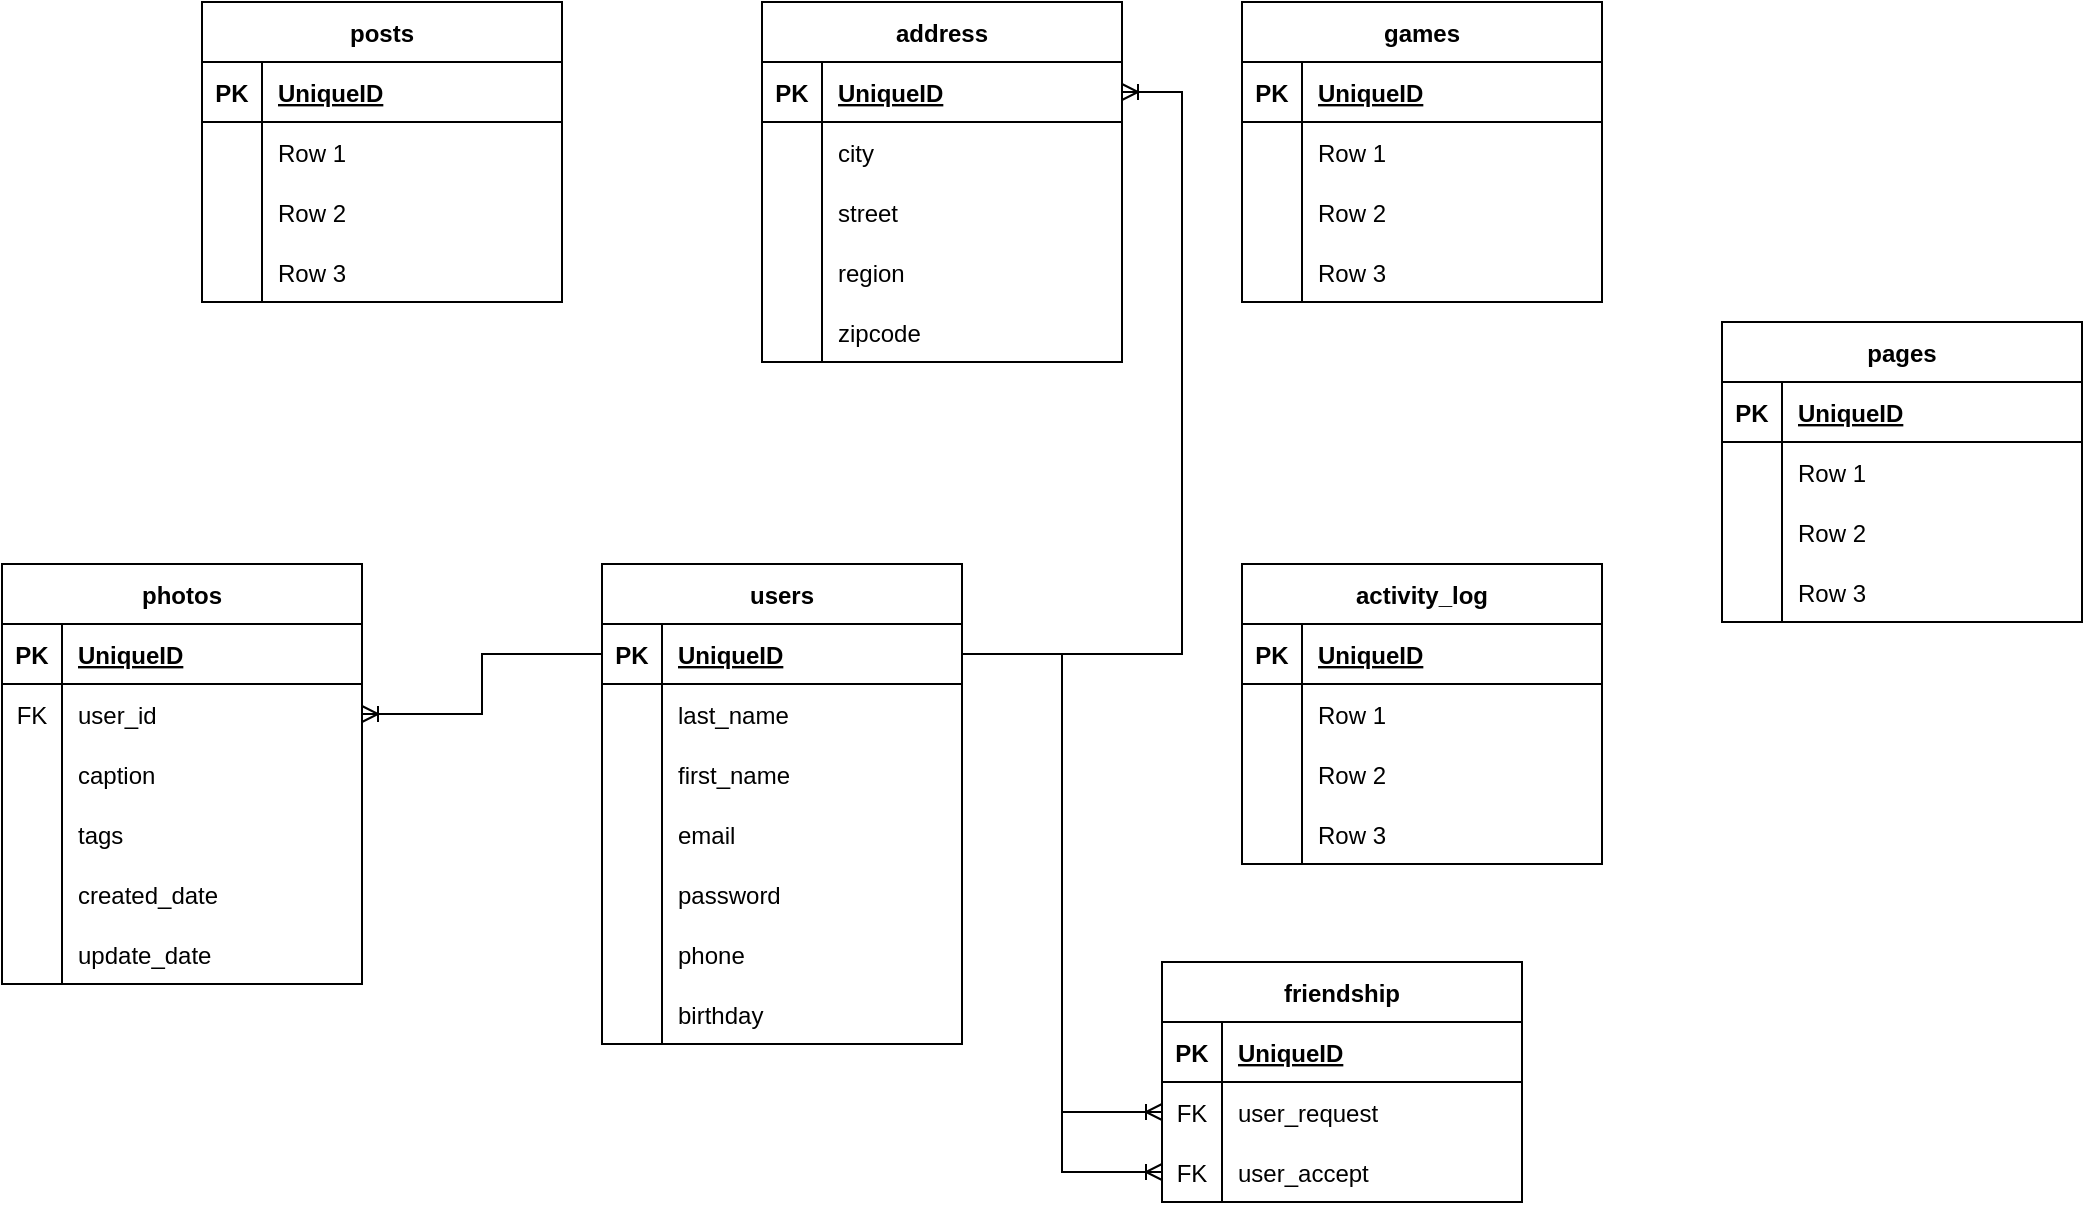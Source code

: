 <mxfile version="20.8.23" type="device"><diagram name="Page-1" id="Vz-Pskoae4e45sVeTHOh"><mxGraphModel dx="789" dy="471" grid="1" gridSize="10" guides="1" tooltips="1" connect="1" arrows="1" fold="1" page="1" pageScale="1" pageWidth="850" pageHeight="1100" math="0" shadow="0"><root><mxCell id="0"/><mxCell id="1" parent="0"/><mxCell id="yIs-Ql2J7weiO7oYtsVl-278" value="users" style="shape=table;startSize=30;container=1;collapsible=1;childLayout=tableLayout;fixedRows=1;rowLines=0;fontStyle=1;align=center;resizeLast=1;" vertex="1" parent="1"><mxGeometry x="440" y="481" width="180" height="240" as="geometry"/></mxCell><mxCell id="yIs-Ql2J7weiO7oYtsVl-279" value="" style="shape=tableRow;horizontal=0;startSize=0;swimlaneHead=0;swimlaneBody=0;fillColor=none;collapsible=0;dropTarget=0;points=[[0,0.5],[1,0.5]];portConstraint=eastwest;top=0;left=0;right=0;bottom=1;" vertex="1" parent="yIs-Ql2J7weiO7oYtsVl-278"><mxGeometry y="30" width="180" height="30" as="geometry"/></mxCell><mxCell id="yIs-Ql2J7weiO7oYtsVl-280" value="PK" style="shape=partialRectangle;connectable=0;fillColor=none;top=0;left=0;bottom=0;right=0;fontStyle=1;overflow=hidden;" vertex="1" parent="yIs-Ql2J7weiO7oYtsVl-279"><mxGeometry width="30" height="30" as="geometry"><mxRectangle width="30" height="30" as="alternateBounds"/></mxGeometry></mxCell><mxCell id="yIs-Ql2J7weiO7oYtsVl-281" value="UniqueID" style="shape=partialRectangle;connectable=0;fillColor=none;top=0;left=0;bottom=0;right=0;align=left;spacingLeft=6;fontStyle=5;overflow=hidden;" vertex="1" parent="yIs-Ql2J7weiO7oYtsVl-279"><mxGeometry x="30" width="150" height="30" as="geometry"><mxRectangle width="150" height="30" as="alternateBounds"/></mxGeometry></mxCell><mxCell id="yIs-Ql2J7weiO7oYtsVl-282" value="" style="shape=tableRow;horizontal=0;startSize=0;swimlaneHead=0;swimlaneBody=0;fillColor=none;collapsible=0;dropTarget=0;points=[[0,0.5],[1,0.5]];portConstraint=eastwest;top=0;left=0;right=0;bottom=0;" vertex="1" parent="yIs-Ql2J7weiO7oYtsVl-278"><mxGeometry y="60" width="180" height="30" as="geometry"/></mxCell><mxCell id="yIs-Ql2J7weiO7oYtsVl-283" value="" style="shape=partialRectangle;connectable=0;fillColor=none;top=0;left=0;bottom=0;right=0;editable=1;overflow=hidden;" vertex="1" parent="yIs-Ql2J7weiO7oYtsVl-282"><mxGeometry width="30" height="30" as="geometry"><mxRectangle width="30" height="30" as="alternateBounds"/></mxGeometry></mxCell><mxCell id="yIs-Ql2J7weiO7oYtsVl-284" value="last_name" style="shape=partialRectangle;connectable=0;fillColor=none;top=0;left=0;bottom=0;right=0;align=left;spacingLeft=6;overflow=hidden;" vertex="1" parent="yIs-Ql2J7weiO7oYtsVl-282"><mxGeometry x="30" width="150" height="30" as="geometry"><mxRectangle width="150" height="30" as="alternateBounds"/></mxGeometry></mxCell><mxCell id="yIs-Ql2J7weiO7oYtsVl-285" value="" style="shape=tableRow;horizontal=0;startSize=0;swimlaneHead=0;swimlaneBody=0;fillColor=none;collapsible=0;dropTarget=0;points=[[0,0.5],[1,0.5]];portConstraint=eastwest;top=0;left=0;right=0;bottom=0;" vertex="1" parent="yIs-Ql2J7weiO7oYtsVl-278"><mxGeometry y="90" width="180" height="30" as="geometry"/></mxCell><mxCell id="yIs-Ql2J7weiO7oYtsVl-286" value="" style="shape=partialRectangle;connectable=0;fillColor=none;top=0;left=0;bottom=0;right=0;editable=1;overflow=hidden;" vertex="1" parent="yIs-Ql2J7weiO7oYtsVl-285"><mxGeometry width="30" height="30" as="geometry"><mxRectangle width="30" height="30" as="alternateBounds"/></mxGeometry></mxCell><mxCell id="yIs-Ql2J7weiO7oYtsVl-287" value="first_name" style="shape=partialRectangle;connectable=0;fillColor=none;top=0;left=0;bottom=0;right=0;align=left;spacingLeft=6;overflow=hidden;" vertex="1" parent="yIs-Ql2J7weiO7oYtsVl-285"><mxGeometry x="30" width="150" height="30" as="geometry"><mxRectangle width="150" height="30" as="alternateBounds"/></mxGeometry></mxCell><mxCell id="yIs-Ql2J7weiO7oYtsVl-288" value="" style="shape=tableRow;horizontal=0;startSize=0;swimlaneHead=0;swimlaneBody=0;fillColor=none;collapsible=0;dropTarget=0;points=[[0,0.5],[1,0.5]];portConstraint=eastwest;top=0;left=0;right=0;bottom=0;" vertex="1" parent="yIs-Ql2J7weiO7oYtsVl-278"><mxGeometry y="120" width="180" height="30" as="geometry"/></mxCell><mxCell id="yIs-Ql2J7weiO7oYtsVl-289" value="" style="shape=partialRectangle;connectable=0;fillColor=none;top=0;left=0;bottom=0;right=0;editable=1;overflow=hidden;" vertex="1" parent="yIs-Ql2J7weiO7oYtsVl-288"><mxGeometry width="30" height="30" as="geometry"><mxRectangle width="30" height="30" as="alternateBounds"/></mxGeometry></mxCell><mxCell id="yIs-Ql2J7weiO7oYtsVl-290" value="email" style="shape=partialRectangle;connectable=0;fillColor=none;top=0;left=0;bottom=0;right=0;align=left;spacingLeft=6;overflow=hidden;" vertex="1" parent="yIs-Ql2J7weiO7oYtsVl-288"><mxGeometry x="30" width="150" height="30" as="geometry"><mxRectangle width="150" height="30" as="alternateBounds"/></mxGeometry></mxCell><mxCell id="yIs-Ql2J7weiO7oYtsVl-369" value="" style="shape=tableRow;horizontal=0;startSize=0;swimlaneHead=0;swimlaneBody=0;fillColor=none;collapsible=0;dropTarget=0;points=[[0,0.5],[1,0.5]];portConstraint=eastwest;top=0;left=0;right=0;bottom=0;" vertex="1" parent="yIs-Ql2J7weiO7oYtsVl-278"><mxGeometry y="150" width="180" height="30" as="geometry"/></mxCell><mxCell id="yIs-Ql2J7weiO7oYtsVl-370" value="" style="shape=partialRectangle;connectable=0;fillColor=none;top=0;left=0;bottom=0;right=0;editable=1;overflow=hidden;" vertex="1" parent="yIs-Ql2J7weiO7oYtsVl-369"><mxGeometry width="30" height="30" as="geometry"><mxRectangle width="30" height="30" as="alternateBounds"/></mxGeometry></mxCell><mxCell id="yIs-Ql2J7weiO7oYtsVl-371" value="password" style="shape=partialRectangle;connectable=0;fillColor=none;top=0;left=0;bottom=0;right=0;align=left;spacingLeft=6;overflow=hidden;" vertex="1" parent="yIs-Ql2J7weiO7oYtsVl-369"><mxGeometry x="30" width="150" height="30" as="geometry"><mxRectangle width="150" height="30" as="alternateBounds"/></mxGeometry></mxCell><mxCell id="yIs-Ql2J7weiO7oYtsVl-372" value="" style="shape=tableRow;horizontal=0;startSize=0;swimlaneHead=0;swimlaneBody=0;fillColor=none;collapsible=0;dropTarget=0;points=[[0,0.5],[1,0.5]];portConstraint=eastwest;top=0;left=0;right=0;bottom=0;" vertex="1" parent="yIs-Ql2J7weiO7oYtsVl-278"><mxGeometry y="180" width="180" height="30" as="geometry"/></mxCell><mxCell id="yIs-Ql2J7weiO7oYtsVl-373" value="" style="shape=partialRectangle;connectable=0;fillColor=none;top=0;left=0;bottom=0;right=0;editable=1;overflow=hidden;" vertex="1" parent="yIs-Ql2J7weiO7oYtsVl-372"><mxGeometry width="30" height="30" as="geometry"><mxRectangle width="30" height="30" as="alternateBounds"/></mxGeometry></mxCell><mxCell id="yIs-Ql2J7weiO7oYtsVl-374" value="phone" style="shape=partialRectangle;connectable=0;fillColor=none;top=0;left=0;bottom=0;right=0;align=left;spacingLeft=6;overflow=hidden;" vertex="1" parent="yIs-Ql2J7weiO7oYtsVl-372"><mxGeometry x="30" width="150" height="30" as="geometry"><mxRectangle width="150" height="30" as="alternateBounds"/></mxGeometry></mxCell><mxCell id="yIs-Ql2J7weiO7oYtsVl-375" value="" style="shape=tableRow;horizontal=0;startSize=0;swimlaneHead=0;swimlaneBody=0;fillColor=none;collapsible=0;dropTarget=0;points=[[0,0.5],[1,0.5]];portConstraint=eastwest;top=0;left=0;right=0;bottom=0;" vertex="1" parent="yIs-Ql2J7weiO7oYtsVl-278"><mxGeometry y="210" width="180" height="30" as="geometry"/></mxCell><mxCell id="yIs-Ql2J7weiO7oYtsVl-376" value="" style="shape=partialRectangle;connectable=0;fillColor=none;top=0;left=0;bottom=0;right=0;editable=1;overflow=hidden;" vertex="1" parent="yIs-Ql2J7weiO7oYtsVl-375"><mxGeometry width="30" height="30" as="geometry"><mxRectangle width="30" height="30" as="alternateBounds"/></mxGeometry></mxCell><mxCell id="yIs-Ql2J7weiO7oYtsVl-377" value="birthday" style="shape=partialRectangle;connectable=0;fillColor=none;top=0;left=0;bottom=0;right=0;align=left;spacingLeft=6;overflow=hidden;" vertex="1" parent="yIs-Ql2J7weiO7oYtsVl-375"><mxGeometry x="30" width="150" height="30" as="geometry"><mxRectangle width="150" height="30" as="alternateBounds"/></mxGeometry></mxCell><mxCell id="yIs-Ql2J7weiO7oYtsVl-291" value="friendship" style="shape=table;startSize=30;container=1;collapsible=1;childLayout=tableLayout;fixedRows=1;rowLines=0;fontStyle=1;align=center;resizeLast=1;" vertex="1" parent="1"><mxGeometry x="720" y="680" width="180" height="120" as="geometry"/></mxCell><mxCell id="yIs-Ql2J7weiO7oYtsVl-292" value="" style="shape=tableRow;horizontal=0;startSize=0;swimlaneHead=0;swimlaneBody=0;fillColor=none;collapsible=0;dropTarget=0;points=[[0,0.5],[1,0.5]];portConstraint=eastwest;top=0;left=0;right=0;bottom=1;" vertex="1" parent="yIs-Ql2J7weiO7oYtsVl-291"><mxGeometry y="30" width="180" height="30" as="geometry"/></mxCell><mxCell id="yIs-Ql2J7weiO7oYtsVl-293" value="PK" style="shape=partialRectangle;connectable=0;fillColor=none;top=0;left=0;bottom=0;right=0;fontStyle=1;overflow=hidden;" vertex="1" parent="yIs-Ql2J7weiO7oYtsVl-292"><mxGeometry width="30" height="30" as="geometry"><mxRectangle width="30" height="30" as="alternateBounds"/></mxGeometry></mxCell><mxCell id="yIs-Ql2J7weiO7oYtsVl-294" value="UniqueID" style="shape=partialRectangle;connectable=0;fillColor=none;top=0;left=0;bottom=0;right=0;align=left;spacingLeft=6;fontStyle=5;overflow=hidden;" vertex="1" parent="yIs-Ql2J7weiO7oYtsVl-292"><mxGeometry x="30" width="150" height="30" as="geometry"><mxRectangle width="150" height="30" as="alternateBounds"/></mxGeometry></mxCell><mxCell id="yIs-Ql2J7weiO7oYtsVl-295" value="" style="shape=tableRow;horizontal=0;startSize=0;swimlaneHead=0;swimlaneBody=0;fillColor=none;collapsible=0;dropTarget=0;points=[[0,0.5],[1,0.5]];portConstraint=eastwest;top=0;left=0;right=0;bottom=0;" vertex="1" parent="yIs-Ql2J7weiO7oYtsVl-291"><mxGeometry y="60" width="180" height="30" as="geometry"/></mxCell><mxCell id="yIs-Ql2J7weiO7oYtsVl-296" value="FK" style="shape=partialRectangle;connectable=0;fillColor=none;top=0;left=0;bottom=0;right=0;editable=1;overflow=hidden;" vertex="1" parent="yIs-Ql2J7weiO7oYtsVl-295"><mxGeometry width="30" height="30" as="geometry"><mxRectangle width="30" height="30" as="alternateBounds"/></mxGeometry></mxCell><mxCell id="yIs-Ql2J7weiO7oYtsVl-297" value="user_request" style="shape=partialRectangle;connectable=0;fillColor=none;top=0;left=0;bottom=0;right=0;align=left;spacingLeft=6;overflow=hidden;" vertex="1" parent="yIs-Ql2J7weiO7oYtsVl-295"><mxGeometry x="30" width="150" height="30" as="geometry"><mxRectangle width="150" height="30" as="alternateBounds"/></mxGeometry></mxCell><mxCell id="yIs-Ql2J7weiO7oYtsVl-298" value="" style="shape=tableRow;horizontal=0;startSize=0;swimlaneHead=0;swimlaneBody=0;fillColor=none;collapsible=0;dropTarget=0;points=[[0,0.5],[1,0.5]];portConstraint=eastwest;top=0;left=0;right=0;bottom=0;" vertex="1" parent="yIs-Ql2J7weiO7oYtsVl-291"><mxGeometry y="90" width="180" height="30" as="geometry"/></mxCell><mxCell id="yIs-Ql2J7weiO7oYtsVl-299" value="FK" style="shape=partialRectangle;connectable=0;fillColor=none;top=0;left=0;bottom=0;right=0;editable=1;overflow=hidden;" vertex="1" parent="yIs-Ql2J7weiO7oYtsVl-298"><mxGeometry width="30" height="30" as="geometry"><mxRectangle width="30" height="30" as="alternateBounds"/></mxGeometry></mxCell><mxCell id="yIs-Ql2J7weiO7oYtsVl-300" value="user_accept" style="shape=partialRectangle;connectable=0;fillColor=none;top=0;left=0;bottom=0;right=0;align=left;spacingLeft=6;overflow=hidden;" vertex="1" parent="yIs-Ql2J7weiO7oYtsVl-298"><mxGeometry x="30" width="150" height="30" as="geometry"><mxRectangle width="150" height="30" as="alternateBounds"/></mxGeometry></mxCell><mxCell id="yIs-Ql2J7weiO7oYtsVl-304" value="photos" style="shape=table;startSize=30;container=1;collapsible=1;childLayout=tableLayout;fixedRows=1;rowLines=0;fontStyle=1;align=center;resizeLast=1;" vertex="1" parent="1"><mxGeometry x="140" y="481" width="180" height="210" as="geometry"/></mxCell><mxCell id="yIs-Ql2J7weiO7oYtsVl-305" value="" style="shape=tableRow;horizontal=0;startSize=0;swimlaneHead=0;swimlaneBody=0;fillColor=none;collapsible=0;dropTarget=0;points=[[0,0.5],[1,0.5]];portConstraint=eastwest;top=0;left=0;right=0;bottom=1;" vertex="1" parent="yIs-Ql2J7weiO7oYtsVl-304"><mxGeometry y="30" width="180" height="30" as="geometry"/></mxCell><mxCell id="yIs-Ql2J7weiO7oYtsVl-306" value="PK" style="shape=partialRectangle;connectable=0;fillColor=none;top=0;left=0;bottom=0;right=0;fontStyle=1;overflow=hidden;" vertex="1" parent="yIs-Ql2J7weiO7oYtsVl-305"><mxGeometry width="30" height="30" as="geometry"><mxRectangle width="30" height="30" as="alternateBounds"/></mxGeometry></mxCell><mxCell id="yIs-Ql2J7weiO7oYtsVl-307" value="UniqueID" style="shape=partialRectangle;connectable=0;fillColor=none;top=0;left=0;bottom=0;right=0;align=left;spacingLeft=6;fontStyle=5;overflow=hidden;" vertex="1" parent="yIs-Ql2J7weiO7oYtsVl-305"><mxGeometry x="30" width="150" height="30" as="geometry"><mxRectangle width="150" height="30" as="alternateBounds"/></mxGeometry></mxCell><mxCell id="yIs-Ql2J7weiO7oYtsVl-308" value="" style="shape=tableRow;horizontal=0;startSize=0;swimlaneHead=0;swimlaneBody=0;fillColor=none;collapsible=0;dropTarget=0;points=[[0,0.5],[1,0.5]];portConstraint=eastwest;top=0;left=0;right=0;bottom=0;" vertex="1" parent="yIs-Ql2J7weiO7oYtsVl-304"><mxGeometry y="60" width="180" height="30" as="geometry"/></mxCell><mxCell id="yIs-Ql2J7weiO7oYtsVl-309" value="FK" style="shape=partialRectangle;connectable=0;fillColor=none;top=0;left=0;bottom=0;right=0;editable=1;overflow=hidden;" vertex="1" parent="yIs-Ql2J7weiO7oYtsVl-308"><mxGeometry width="30" height="30" as="geometry"><mxRectangle width="30" height="30" as="alternateBounds"/></mxGeometry></mxCell><mxCell id="yIs-Ql2J7weiO7oYtsVl-310" value="user_id" style="shape=partialRectangle;connectable=0;fillColor=none;top=0;left=0;bottom=0;right=0;align=left;spacingLeft=6;overflow=hidden;" vertex="1" parent="yIs-Ql2J7weiO7oYtsVl-308"><mxGeometry x="30" width="150" height="30" as="geometry"><mxRectangle width="150" height="30" as="alternateBounds"/></mxGeometry></mxCell><mxCell id="yIs-Ql2J7weiO7oYtsVl-311" value="" style="shape=tableRow;horizontal=0;startSize=0;swimlaneHead=0;swimlaneBody=0;fillColor=none;collapsible=0;dropTarget=0;points=[[0,0.5],[1,0.5]];portConstraint=eastwest;top=0;left=0;right=0;bottom=0;" vertex="1" parent="yIs-Ql2J7weiO7oYtsVl-304"><mxGeometry y="90" width="180" height="30" as="geometry"/></mxCell><mxCell id="yIs-Ql2J7weiO7oYtsVl-312" value="" style="shape=partialRectangle;connectable=0;fillColor=none;top=0;left=0;bottom=0;right=0;editable=1;overflow=hidden;" vertex="1" parent="yIs-Ql2J7weiO7oYtsVl-311"><mxGeometry width="30" height="30" as="geometry"><mxRectangle width="30" height="30" as="alternateBounds"/></mxGeometry></mxCell><mxCell id="yIs-Ql2J7weiO7oYtsVl-313" value="caption" style="shape=partialRectangle;connectable=0;fillColor=none;top=0;left=0;bottom=0;right=0;align=left;spacingLeft=6;overflow=hidden;" vertex="1" parent="yIs-Ql2J7weiO7oYtsVl-311"><mxGeometry x="30" width="150" height="30" as="geometry"><mxRectangle width="150" height="30" as="alternateBounds"/></mxGeometry></mxCell><mxCell id="yIs-Ql2J7weiO7oYtsVl-314" value="" style="shape=tableRow;horizontal=0;startSize=0;swimlaneHead=0;swimlaneBody=0;fillColor=none;collapsible=0;dropTarget=0;points=[[0,0.5],[1,0.5]];portConstraint=eastwest;top=0;left=0;right=0;bottom=0;" vertex="1" parent="yIs-Ql2J7weiO7oYtsVl-304"><mxGeometry y="120" width="180" height="30" as="geometry"/></mxCell><mxCell id="yIs-Ql2J7weiO7oYtsVl-315" value="" style="shape=partialRectangle;connectable=0;fillColor=none;top=0;left=0;bottom=0;right=0;editable=1;overflow=hidden;" vertex="1" parent="yIs-Ql2J7weiO7oYtsVl-314"><mxGeometry width="30" height="30" as="geometry"><mxRectangle width="30" height="30" as="alternateBounds"/></mxGeometry></mxCell><mxCell id="yIs-Ql2J7weiO7oYtsVl-316" value="tags" style="shape=partialRectangle;connectable=0;fillColor=none;top=0;left=0;bottom=0;right=0;align=left;spacingLeft=6;overflow=hidden;" vertex="1" parent="yIs-Ql2J7weiO7oYtsVl-314"><mxGeometry x="30" width="150" height="30" as="geometry"><mxRectangle width="150" height="30" as="alternateBounds"/></mxGeometry></mxCell><mxCell id="yIs-Ql2J7weiO7oYtsVl-378" value="" style="shape=tableRow;horizontal=0;startSize=0;swimlaneHead=0;swimlaneBody=0;fillColor=none;collapsible=0;dropTarget=0;points=[[0,0.5],[1,0.5]];portConstraint=eastwest;top=0;left=0;right=0;bottom=0;" vertex="1" parent="yIs-Ql2J7weiO7oYtsVl-304"><mxGeometry y="150" width="180" height="30" as="geometry"/></mxCell><mxCell id="yIs-Ql2J7weiO7oYtsVl-379" value="" style="shape=partialRectangle;connectable=0;fillColor=none;top=0;left=0;bottom=0;right=0;editable=1;overflow=hidden;" vertex="1" parent="yIs-Ql2J7weiO7oYtsVl-378"><mxGeometry width="30" height="30" as="geometry"><mxRectangle width="30" height="30" as="alternateBounds"/></mxGeometry></mxCell><mxCell id="yIs-Ql2J7weiO7oYtsVl-380" value="created_date" style="shape=partialRectangle;connectable=0;fillColor=none;top=0;left=0;bottom=0;right=0;align=left;spacingLeft=6;overflow=hidden;" vertex="1" parent="yIs-Ql2J7weiO7oYtsVl-378"><mxGeometry x="30" width="150" height="30" as="geometry"><mxRectangle width="150" height="30" as="alternateBounds"/></mxGeometry></mxCell><mxCell id="yIs-Ql2J7weiO7oYtsVl-381" value="" style="shape=tableRow;horizontal=0;startSize=0;swimlaneHead=0;swimlaneBody=0;fillColor=none;collapsible=0;dropTarget=0;points=[[0,0.5],[1,0.5]];portConstraint=eastwest;top=0;left=0;right=0;bottom=0;" vertex="1" parent="yIs-Ql2J7weiO7oYtsVl-304"><mxGeometry y="180" width="180" height="30" as="geometry"/></mxCell><mxCell id="yIs-Ql2J7weiO7oYtsVl-382" value="" style="shape=partialRectangle;connectable=0;fillColor=none;top=0;left=0;bottom=0;right=0;editable=1;overflow=hidden;" vertex="1" parent="yIs-Ql2J7weiO7oYtsVl-381"><mxGeometry width="30" height="30" as="geometry"><mxRectangle width="30" height="30" as="alternateBounds"/></mxGeometry></mxCell><mxCell id="yIs-Ql2J7weiO7oYtsVl-383" value="update_date" style="shape=partialRectangle;connectable=0;fillColor=none;top=0;left=0;bottom=0;right=0;align=left;spacingLeft=6;overflow=hidden;" vertex="1" parent="yIs-Ql2J7weiO7oYtsVl-381"><mxGeometry x="30" width="150" height="30" as="geometry"><mxRectangle width="150" height="30" as="alternateBounds"/></mxGeometry></mxCell><mxCell id="yIs-Ql2J7weiO7oYtsVl-317" value="posts" style="shape=table;startSize=30;container=1;collapsible=1;childLayout=tableLayout;fixedRows=1;rowLines=0;fontStyle=1;align=center;resizeLast=1;" vertex="1" parent="1"><mxGeometry x="240" y="200" width="180" height="150" as="geometry"/></mxCell><mxCell id="yIs-Ql2J7weiO7oYtsVl-318" value="" style="shape=tableRow;horizontal=0;startSize=0;swimlaneHead=0;swimlaneBody=0;fillColor=none;collapsible=0;dropTarget=0;points=[[0,0.5],[1,0.5]];portConstraint=eastwest;top=0;left=0;right=0;bottom=1;" vertex="1" parent="yIs-Ql2J7weiO7oYtsVl-317"><mxGeometry y="30" width="180" height="30" as="geometry"/></mxCell><mxCell id="yIs-Ql2J7weiO7oYtsVl-319" value="PK" style="shape=partialRectangle;connectable=0;fillColor=none;top=0;left=0;bottom=0;right=0;fontStyle=1;overflow=hidden;" vertex="1" parent="yIs-Ql2J7weiO7oYtsVl-318"><mxGeometry width="30" height="30" as="geometry"><mxRectangle width="30" height="30" as="alternateBounds"/></mxGeometry></mxCell><mxCell id="yIs-Ql2J7weiO7oYtsVl-320" value="UniqueID" style="shape=partialRectangle;connectable=0;fillColor=none;top=0;left=0;bottom=0;right=0;align=left;spacingLeft=6;fontStyle=5;overflow=hidden;" vertex="1" parent="yIs-Ql2J7weiO7oYtsVl-318"><mxGeometry x="30" width="150" height="30" as="geometry"><mxRectangle width="150" height="30" as="alternateBounds"/></mxGeometry></mxCell><mxCell id="yIs-Ql2J7weiO7oYtsVl-321" value="" style="shape=tableRow;horizontal=0;startSize=0;swimlaneHead=0;swimlaneBody=0;fillColor=none;collapsible=0;dropTarget=0;points=[[0,0.5],[1,0.5]];portConstraint=eastwest;top=0;left=0;right=0;bottom=0;" vertex="1" parent="yIs-Ql2J7weiO7oYtsVl-317"><mxGeometry y="60" width="180" height="30" as="geometry"/></mxCell><mxCell id="yIs-Ql2J7weiO7oYtsVl-322" value="" style="shape=partialRectangle;connectable=0;fillColor=none;top=0;left=0;bottom=0;right=0;editable=1;overflow=hidden;" vertex="1" parent="yIs-Ql2J7weiO7oYtsVl-321"><mxGeometry width="30" height="30" as="geometry"><mxRectangle width="30" height="30" as="alternateBounds"/></mxGeometry></mxCell><mxCell id="yIs-Ql2J7weiO7oYtsVl-323" value="Row 1" style="shape=partialRectangle;connectable=0;fillColor=none;top=0;left=0;bottom=0;right=0;align=left;spacingLeft=6;overflow=hidden;" vertex="1" parent="yIs-Ql2J7weiO7oYtsVl-321"><mxGeometry x="30" width="150" height="30" as="geometry"><mxRectangle width="150" height="30" as="alternateBounds"/></mxGeometry></mxCell><mxCell id="yIs-Ql2J7weiO7oYtsVl-324" value="" style="shape=tableRow;horizontal=0;startSize=0;swimlaneHead=0;swimlaneBody=0;fillColor=none;collapsible=0;dropTarget=0;points=[[0,0.5],[1,0.5]];portConstraint=eastwest;top=0;left=0;right=0;bottom=0;" vertex="1" parent="yIs-Ql2J7weiO7oYtsVl-317"><mxGeometry y="90" width="180" height="30" as="geometry"/></mxCell><mxCell id="yIs-Ql2J7weiO7oYtsVl-325" value="" style="shape=partialRectangle;connectable=0;fillColor=none;top=0;left=0;bottom=0;right=0;editable=1;overflow=hidden;" vertex="1" parent="yIs-Ql2J7weiO7oYtsVl-324"><mxGeometry width="30" height="30" as="geometry"><mxRectangle width="30" height="30" as="alternateBounds"/></mxGeometry></mxCell><mxCell id="yIs-Ql2J7weiO7oYtsVl-326" value="Row 2" style="shape=partialRectangle;connectable=0;fillColor=none;top=0;left=0;bottom=0;right=0;align=left;spacingLeft=6;overflow=hidden;" vertex="1" parent="yIs-Ql2J7weiO7oYtsVl-324"><mxGeometry x="30" width="150" height="30" as="geometry"><mxRectangle width="150" height="30" as="alternateBounds"/></mxGeometry></mxCell><mxCell id="yIs-Ql2J7weiO7oYtsVl-327" value="" style="shape=tableRow;horizontal=0;startSize=0;swimlaneHead=0;swimlaneBody=0;fillColor=none;collapsible=0;dropTarget=0;points=[[0,0.5],[1,0.5]];portConstraint=eastwest;top=0;left=0;right=0;bottom=0;" vertex="1" parent="yIs-Ql2J7weiO7oYtsVl-317"><mxGeometry y="120" width="180" height="30" as="geometry"/></mxCell><mxCell id="yIs-Ql2J7weiO7oYtsVl-328" value="" style="shape=partialRectangle;connectable=0;fillColor=none;top=0;left=0;bottom=0;right=0;editable=1;overflow=hidden;" vertex="1" parent="yIs-Ql2J7weiO7oYtsVl-327"><mxGeometry width="30" height="30" as="geometry"><mxRectangle width="30" height="30" as="alternateBounds"/></mxGeometry></mxCell><mxCell id="yIs-Ql2J7weiO7oYtsVl-329" value="Row 3" style="shape=partialRectangle;connectable=0;fillColor=none;top=0;left=0;bottom=0;right=0;align=left;spacingLeft=6;overflow=hidden;" vertex="1" parent="yIs-Ql2J7weiO7oYtsVl-327"><mxGeometry x="30" width="150" height="30" as="geometry"><mxRectangle width="150" height="30" as="alternateBounds"/></mxGeometry></mxCell><mxCell id="yIs-Ql2J7weiO7oYtsVl-330" value="activity_log" style="shape=table;startSize=30;container=1;collapsible=1;childLayout=tableLayout;fixedRows=1;rowLines=0;fontStyle=1;align=center;resizeLast=1;" vertex="1" parent="1"><mxGeometry x="760" y="481" width="180" height="150" as="geometry"/></mxCell><mxCell id="yIs-Ql2J7weiO7oYtsVl-331" value="" style="shape=tableRow;horizontal=0;startSize=0;swimlaneHead=0;swimlaneBody=0;fillColor=none;collapsible=0;dropTarget=0;points=[[0,0.5],[1,0.5]];portConstraint=eastwest;top=0;left=0;right=0;bottom=1;" vertex="1" parent="yIs-Ql2J7weiO7oYtsVl-330"><mxGeometry y="30" width="180" height="30" as="geometry"/></mxCell><mxCell id="yIs-Ql2J7weiO7oYtsVl-332" value="PK" style="shape=partialRectangle;connectable=0;fillColor=none;top=0;left=0;bottom=0;right=0;fontStyle=1;overflow=hidden;" vertex="1" parent="yIs-Ql2J7weiO7oYtsVl-331"><mxGeometry width="30" height="30" as="geometry"><mxRectangle width="30" height="30" as="alternateBounds"/></mxGeometry></mxCell><mxCell id="yIs-Ql2J7weiO7oYtsVl-333" value="UniqueID" style="shape=partialRectangle;connectable=0;fillColor=none;top=0;left=0;bottom=0;right=0;align=left;spacingLeft=6;fontStyle=5;overflow=hidden;" vertex="1" parent="yIs-Ql2J7weiO7oYtsVl-331"><mxGeometry x="30" width="150" height="30" as="geometry"><mxRectangle width="150" height="30" as="alternateBounds"/></mxGeometry></mxCell><mxCell id="yIs-Ql2J7weiO7oYtsVl-334" value="" style="shape=tableRow;horizontal=0;startSize=0;swimlaneHead=0;swimlaneBody=0;fillColor=none;collapsible=0;dropTarget=0;points=[[0,0.5],[1,0.5]];portConstraint=eastwest;top=0;left=0;right=0;bottom=0;" vertex="1" parent="yIs-Ql2J7weiO7oYtsVl-330"><mxGeometry y="60" width="180" height="30" as="geometry"/></mxCell><mxCell id="yIs-Ql2J7weiO7oYtsVl-335" value="" style="shape=partialRectangle;connectable=0;fillColor=none;top=0;left=0;bottom=0;right=0;editable=1;overflow=hidden;" vertex="1" parent="yIs-Ql2J7weiO7oYtsVl-334"><mxGeometry width="30" height="30" as="geometry"><mxRectangle width="30" height="30" as="alternateBounds"/></mxGeometry></mxCell><mxCell id="yIs-Ql2J7weiO7oYtsVl-336" value="Row 1" style="shape=partialRectangle;connectable=0;fillColor=none;top=0;left=0;bottom=0;right=0;align=left;spacingLeft=6;overflow=hidden;" vertex="1" parent="yIs-Ql2J7weiO7oYtsVl-334"><mxGeometry x="30" width="150" height="30" as="geometry"><mxRectangle width="150" height="30" as="alternateBounds"/></mxGeometry></mxCell><mxCell id="yIs-Ql2J7weiO7oYtsVl-337" value="" style="shape=tableRow;horizontal=0;startSize=0;swimlaneHead=0;swimlaneBody=0;fillColor=none;collapsible=0;dropTarget=0;points=[[0,0.5],[1,0.5]];portConstraint=eastwest;top=0;left=0;right=0;bottom=0;" vertex="1" parent="yIs-Ql2J7weiO7oYtsVl-330"><mxGeometry y="90" width="180" height="30" as="geometry"/></mxCell><mxCell id="yIs-Ql2J7weiO7oYtsVl-338" value="" style="shape=partialRectangle;connectable=0;fillColor=none;top=0;left=0;bottom=0;right=0;editable=1;overflow=hidden;" vertex="1" parent="yIs-Ql2J7weiO7oYtsVl-337"><mxGeometry width="30" height="30" as="geometry"><mxRectangle width="30" height="30" as="alternateBounds"/></mxGeometry></mxCell><mxCell id="yIs-Ql2J7weiO7oYtsVl-339" value="Row 2" style="shape=partialRectangle;connectable=0;fillColor=none;top=0;left=0;bottom=0;right=0;align=left;spacingLeft=6;overflow=hidden;" vertex="1" parent="yIs-Ql2J7weiO7oYtsVl-337"><mxGeometry x="30" width="150" height="30" as="geometry"><mxRectangle width="150" height="30" as="alternateBounds"/></mxGeometry></mxCell><mxCell id="yIs-Ql2J7weiO7oYtsVl-340" value="" style="shape=tableRow;horizontal=0;startSize=0;swimlaneHead=0;swimlaneBody=0;fillColor=none;collapsible=0;dropTarget=0;points=[[0,0.5],[1,0.5]];portConstraint=eastwest;top=0;left=0;right=0;bottom=0;" vertex="1" parent="yIs-Ql2J7weiO7oYtsVl-330"><mxGeometry y="120" width="180" height="30" as="geometry"/></mxCell><mxCell id="yIs-Ql2J7weiO7oYtsVl-341" value="" style="shape=partialRectangle;connectable=0;fillColor=none;top=0;left=0;bottom=0;right=0;editable=1;overflow=hidden;" vertex="1" parent="yIs-Ql2J7weiO7oYtsVl-340"><mxGeometry width="30" height="30" as="geometry"><mxRectangle width="30" height="30" as="alternateBounds"/></mxGeometry></mxCell><mxCell id="yIs-Ql2J7weiO7oYtsVl-342" value="Row 3" style="shape=partialRectangle;connectable=0;fillColor=none;top=0;left=0;bottom=0;right=0;align=left;spacingLeft=6;overflow=hidden;" vertex="1" parent="yIs-Ql2J7weiO7oYtsVl-340"><mxGeometry x="30" width="150" height="30" as="geometry"><mxRectangle width="150" height="30" as="alternateBounds"/></mxGeometry></mxCell><mxCell id="yIs-Ql2J7weiO7oYtsVl-343" value="games" style="shape=table;startSize=30;container=1;collapsible=1;childLayout=tableLayout;fixedRows=1;rowLines=0;fontStyle=1;align=center;resizeLast=1;" vertex="1" parent="1"><mxGeometry x="760" y="200" width="180" height="150" as="geometry"/></mxCell><mxCell id="yIs-Ql2J7weiO7oYtsVl-344" value="" style="shape=tableRow;horizontal=0;startSize=0;swimlaneHead=0;swimlaneBody=0;fillColor=none;collapsible=0;dropTarget=0;points=[[0,0.5],[1,0.5]];portConstraint=eastwest;top=0;left=0;right=0;bottom=1;" vertex="1" parent="yIs-Ql2J7weiO7oYtsVl-343"><mxGeometry y="30" width="180" height="30" as="geometry"/></mxCell><mxCell id="yIs-Ql2J7weiO7oYtsVl-345" value="PK" style="shape=partialRectangle;connectable=0;fillColor=none;top=0;left=0;bottom=0;right=0;fontStyle=1;overflow=hidden;" vertex="1" parent="yIs-Ql2J7weiO7oYtsVl-344"><mxGeometry width="30" height="30" as="geometry"><mxRectangle width="30" height="30" as="alternateBounds"/></mxGeometry></mxCell><mxCell id="yIs-Ql2J7weiO7oYtsVl-346" value="UniqueID" style="shape=partialRectangle;connectable=0;fillColor=none;top=0;left=0;bottom=0;right=0;align=left;spacingLeft=6;fontStyle=5;overflow=hidden;" vertex="1" parent="yIs-Ql2J7weiO7oYtsVl-344"><mxGeometry x="30" width="150" height="30" as="geometry"><mxRectangle width="150" height="30" as="alternateBounds"/></mxGeometry></mxCell><mxCell id="yIs-Ql2J7weiO7oYtsVl-347" value="" style="shape=tableRow;horizontal=0;startSize=0;swimlaneHead=0;swimlaneBody=0;fillColor=none;collapsible=0;dropTarget=0;points=[[0,0.5],[1,0.5]];portConstraint=eastwest;top=0;left=0;right=0;bottom=0;" vertex="1" parent="yIs-Ql2J7weiO7oYtsVl-343"><mxGeometry y="60" width="180" height="30" as="geometry"/></mxCell><mxCell id="yIs-Ql2J7weiO7oYtsVl-348" value="" style="shape=partialRectangle;connectable=0;fillColor=none;top=0;left=0;bottom=0;right=0;editable=1;overflow=hidden;" vertex="1" parent="yIs-Ql2J7weiO7oYtsVl-347"><mxGeometry width="30" height="30" as="geometry"><mxRectangle width="30" height="30" as="alternateBounds"/></mxGeometry></mxCell><mxCell id="yIs-Ql2J7weiO7oYtsVl-349" value="Row 1" style="shape=partialRectangle;connectable=0;fillColor=none;top=0;left=0;bottom=0;right=0;align=left;spacingLeft=6;overflow=hidden;" vertex="1" parent="yIs-Ql2J7weiO7oYtsVl-347"><mxGeometry x="30" width="150" height="30" as="geometry"><mxRectangle width="150" height="30" as="alternateBounds"/></mxGeometry></mxCell><mxCell id="yIs-Ql2J7weiO7oYtsVl-350" value="" style="shape=tableRow;horizontal=0;startSize=0;swimlaneHead=0;swimlaneBody=0;fillColor=none;collapsible=0;dropTarget=0;points=[[0,0.5],[1,0.5]];portConstraint=eastwest;top=0;left=0;right=0;bottom=0;" vertex="1" parent="yIs-Ql2J7weiO7oYtsVl-343"><mxGeometry y="90" width="180" height="30" as="geometry"/></mxCell><mxCell id="yIs-Ql2J7weiO7oYtsVl-351" value="" style="shape=partialRectangle;connectable=0;fillColor=none;top=0;left=0;bottom=0;right=0;editable=1;overflow=hidden;" vertex="1" parent="yIs-Ql2J7weiO7oYtsVl-350"><mxGeometry width="30" height="30" as="geometry"><mxRectangle width="30" height="30" as="alternateBounds"/></mxGeometry></mxCell><mxCell id="yIs-Ql2J7weiO7oYtsVl-352" value="Row 2" style="shape=partialRectangle;connectable=0;fillColor=none;top=0;left=0;bottom=0;right=0;align=left;spacingLeft=6;overflow=hidden;" vertex="1" parent="yIs-Ql2J7weiO7oYtsVl-350"><mxGeometry x="30" width="150" height="30" as="geometry"><mxRectangle width="150" height="30" as="alternateBounds"/></mxGeometry></mxCell><mxCell id="yIs-Ql2J7weiO7oYtsVl-353" value="" style="shape=tableRow;horizontal=0;startSize=0;swimlaneHead=0;swimlaneBody=0;fillColor=none;collapsible=0;dropTarget=0;points=[[0,0.5],[1,0.5]];portConstraint=eastwest;top=0;left=0;right=0;bottom=0;" vertex="1" parent="yIs-Ql2J7weiO7oYtsVl-343"><mxGeometry y="120" width="180" height="30" as="geometry"/></mxCell><mxCell id="yIs-Ql2J7weiO7oYtsVl-354" value="" style="shape=partialRectangle;connectable=0;fillColor=none;top=0;left=0;bottom=0;right=0;editable=1;overflow=hidden;" vertex="1" parent="yIs-Ql2J7weiO7oYtsVl-353"><mxGeometry width="30" height="30" as="geometry"><mxRectangle width="30" height="30" as="alternateBounds"/></mxGeometry></mxCell><mxCell id="yIs-Ql2J7weiO7oYtsVl-355" value="Row 3" style="shape=partialRectangle;connectable=0;fillColor=none;top=0;left=0;bottom=0;right=0;align=left;spacingLeft=6;overflow=hidden;" vertex="1" parent="yIs-Ql2J7weiO7oYtsVl-353"><mxGeometry x="30" width="150" height="30" as="geometry"><mxRectangle width="150" height="30" as="alternateBounds"/></mxGeometry></mxCell><mxCell id="yIs-Ql2J7weiO7oYtsVl-356" value="pages" style="shape=table;startSize=30;container=1;collapsible=1;childLayout=tableLayout;fixedRows=1;rowLines=0;fontStyle=1;align=center;resizeLast=1;" vertex="1" parent="1"><mxGeometry x="1000" y="360" width="180" height="150" as="geometry"/></mxCell><mxCell id="yIs-Ql2J7weiO7oYtsVl-357" value="" style="shape=tableRow;horizontal=0;startSize=0;swimlaneHead=0;swimlaneBody=0;fillColor=none;collapsible=0;dropTarget=0;points=[[0,0.5],[1,0.5]];portConstraint=eastwest;top=0;left=0;right=0;bottom=1;" vertex="1" parent="yIs-Ql2J7weiO7oYtsVl-356"><mxGeometry y="30" width="180" height="30" as="geometry"/></mxCell><mxCell id="yIs-Ql2J7weiO7oYtsVl-358" value="PK" style="shape=partialRectangle;connectable=0;fillColor=none;top=0;left=0;bottom=0;right=0;fontStyle=1;overflow=hidden;" vertex="1" parent="yIs-Ql2J7weiO7oYtsVl-357"><mxGeometry width="30" height="30" as="geometry"><mxRectangle width="30" height="30" as="alternateBounds"/></mxGeometry></mxCell><mxCell id="yIs-Ql2J7weiO7oYtsVl-359" value="UniqueID" style="shape=partialRectangle;connectable=0;fillColor=none;top=0;left=0;bottom=0;right=0;align=left;spacingLeft=6;fontStyle=5;overflow=hidden;" vertex="1" parent="yIs-Ql2J7weiO7oYtsVl-357"><mxGeometry x="30" width="150" height="30" as="geometry"><mxRectangle width="150" height="30" as="alternateBounds"/></mxGeometry></mxCell><mxCell id="yIs-Ql2J7weiO7oYtsVl-360" value="" style="shape=tableRow;horizontal=0;startSize=0;swimlaneHead=0;swimlaneBody=0;fillColor=none;collapsible=0;dropTarget=0;points=[[0,0.5],[1,0.5]];portConstraint=eastwest;top=0;left=0;right=0;bottom=0;" vertex="1" parent="yIs-Ql2J7weiO7oYtsVl-356"><mxGeometry y="60" width="180" height="30" as="geometry"/></mxCell><mxCell id="yIs-Ql2J7weiO7oYtsVl-361" value="" style="shape=partialRectangle;connectable=0;fillColor=none;top=0;left=0;bottom=0;right=0;editable=1;overflow=hidden;" vertex="1" parent="yIs-Ql2J7weiO7oYtsVl-360"><mxGeometry width="30" height="30" as="geometry"><mxRectangle width="30" height="30" as="alternateBounds"/></mxGeometry></mxCell><mxCell id="yIs-Ql2J7weiO7oYtsVl-362" value="Row 1" style="shape=partialRectangle;connectable=0;fillColor=none;top=0;left=0;bottom=0;right=0;align=left;spacingLeft=6;overflow=hidden;" vertex="1" parent="yIs-Ql2J7weiO7oYtsVl-360"><mxGeometry x="30" width="150" height="30" as="geometry"><mxRectangle width="150" height="30" as="alternateBounds"/></mxGeometry></mxCell><mxCell id="yIs-Ql2J7weiO7oYtsVl-363" value="" style="shape=tableRow;horizontal=0;startSize=0;swimlaneHead=0;swimlaneBody=0;fillColor=none;collapsible=0;dropTarget=0;points=[[0,0.5],[1,0.5]];portConstraint=eastwest;top=0;left=0;right=0;bottom=0;" vertex="1" parent="yIs-Ql2J7weiO7oYtsVl-356"><mxGeometry y="90" width="180" height="30" as="geometry"/></mxCell><mxCell id="yIs-Ql2J7weiO7oYtsVl-364" value="" style="shape=partialRectangle;connectable=0;fillColor=none;top=0;left=0;bottom=0;right=0;editable=1;overflow=hidden;" vertex="1" parent="yIs-Ql2J7weiO7oYtsVl-363"><mxGeometry width="30" height="30" as="geometry"><mxRectangle width="30" height="30" as="alternateBounds"/></mxGeometry></mxCell><mxCell id="yIs-Ql2J7weiO7oYtsVl-365" value="Row 2" style="shape=partialRectangle;connectable=0;fillColor=none;top=0;left=0;bottom=0;right=0;align=left;spacingLeft=6;overflow=hidden;" vertex="1" parent="yIs-Ql2J7weiO7oYtsVl-363"><mxGeometry x="30" width="150" height="30" as="geometry"><mxRectangle width="150" height="30" as="alternateBounds"/></mxGeometry></mxCell><mxCell id="yIs-Ql2J7weiO7oYtsVl-366" value="" style="shape=tableRow;horizontal=0;startSize=0;swimlaneHead=0;swimlaneBody=0;fillColor=none;collapsible=0;dropTarget=0;points=[[0,0.5],[1,0.5]];portConstraint=eastwest;top=0;left=0;right=0;bottom=0;" vertex="1" parent="yIs-Ql2J7weiO7oYtsVl-356"><mxGeometry y="120" width="180" height="30" as="geometry"/></mxCell><mxCell id="yIs-Ql2J7weiO7oYtsVl-367" value="" style="shape=partialRectangle;connectable=0;fillColor=none;top=0;left=0;bottom=0;right=0;editable=1;overflow=hidden;" vertex="1" parent="yIs-Ql2J7weiO7oYtsVl-366"><mxGeometry width="30" height="30" as="geometry"><mxRectangle width="30" height="30" as="alternateBounds"/></mxGeometry></mxCell><mxCell id="yIs-Ql2J7weiO7oYtsVl-368" value="Row 3" style="shape=partialRectangle;connectable=0;fillColor=none;top=0;left=0;bottom=0;right=0;align=left;spacingLeft=6;overflow=hidden;" vertex="1" parent="yIs-Ql2J7weiO7oYtsVl-366"><mxGeometry x="30" width="150" height="30" as="geometry"><mxRectangle width="150" height="30" as="alternateBounds"/></mxGeometry></mxCell><mxCell id="yIs-Ql2J7weiO7oYtsVl-385" value="" style="edgeStyle=orthogonalEdgeStyle;fontSize=12;html=1;endArrow=ERoneToMany;rounded=0;exitX=1;exitY=0.5;exitDx=0;exitDy=0;entryX=0;entryY=0.5;entryDx=0;entryDy=0;" edge="1" parent="1" source="yIs-Ql2J7weiO7oYtsVl-279" target="yIs-Ql2J7weiO7oYtsVl-295"><mxGeometry width="100" height="100" relative="1" as="geometry"><mxPoint x="640" y="640" as="sourcePoint"/><mxPoint x="740" y="540" as="targetPoint"/></mxGeometry></mxCell><mxCell id="yIs-Ql2J7weiO7oYtsVl-386" value="" style="edgeStyle=orthogonalEdgeStyle;fontSize=12;html=1;endArrow=ERoneToMany;rounded=0;entryX=0;entryY=0.5;entryDx=0;entryDy=0;exitX=1;exitY=0.5;exitDx=0;exitDy=0;" edge="1" parent="1" source="yIs-Ql2J7weiO7oYtsVl-279" target="yIs-Ql2J7weiO7oYtsVl-298"><mxGeometry width="100" height="100" relative="1" as="geometry"><mxPoint x="550" y="860" as="sourcePoint"/><mxPoint x="650" y="760" as="targetPoint"/></mxGeometry></mxCell><mxCell id="yIs-Ql2J7weiO7oYtsVl-387" value="" style="edgeStyle=orthogonalEdgeStyle;fontSize=12;html=1;endArrow=ERoneToMany;rounded=0;exitX=0;exitY=0.5;exitDx=0;exitDy=0;entryX=1;entryY=0.5;entryDx=0;entryDy=0;" edge="1" parent="1" source="yIs-Ql2J7weiO7oYtsVl-279" target="yIs-Ql2J7weiO7oYtsVl-308"><mxGeometry width="100" height="100" relative="1" as="geometry"><mxPoint x="190" y="860" as="sourcePoint"/><mxPoint x="290" y="760" as="targetPoint"/></mxGeometry></mxCell><mxCell id="yIs-Ql2J7weiO7oYtsVl-388" value="address" style="shape=table;startSize=30;container=1;collapsible=1;childLayout=tableLayout;fixedRows=1;rowLines=0;fontStyle=1;align=center;resizeLast=1;" vertex="1" parent="1"><mxGeometry x="520" y="200" width="180" height="180" as="geometry"/></mxCell><mxCell id="yIs-Ql2J7weiO7oYtsVl-389" value="" style="shape=tableRow;horizontal=0;startSize=0;swimlaneHead=0;swimlaneBody=0;fillColor=none;collapsible=0;dropTarget=0;points=[[0,0.5],[1,0.5]];portConstraint=eastwest;top=0;left=0;right=0;bottom=1;" vertex="1" parent="yIs-Ql2J7weiO7oYtsVl-388"><mxGeometry y="30" width="180" height="30" as="geometry"/></mxCell><mxCell id="yIs-Ql2J7weiO7oYtsVl-390" value="PK" style="shape=partialRectangle;connectable=0;fillColor=none;top=0;left=0;bottom=0;right=0;fontStyle=1;overflow=hidden;" vertex="1" parent="yIs-Ql2J7weiO7oYtsVl-389"><mxGeometry width="30" height="30" as="geometry"><mxRectangle width="30" height="30" as="alternateBounds"/></mxGeometry></mxCell><mxCell id="yIs-Ql2J7weiO7oYtsVl-391" value="UniqueID" style="shape=partialRectangle;connectable=0;fillColor=none;top=0;left=0;bottom=0;right=0;align=left;spacingLeft=6;fontStyle=5;overflow=hidden;" vertex="1" parent="yIs-Ql2J7weiO7oYtsVl-389"><mxGeometry x="30" width="150" height="30" as="geometry"><mxRectangle width="150" height="30" as="alternateBounds"/></mxGeometry></mxCell><mxCell id="yIs-Ql2J7weiO7oYtsVl-392" value="" style="shape=tableRow;horizontal=0;startSize=0;swimlaneHead=0;swimlaneBody=0;fillColor=none;collapsible=0;dropTarget=0;points=[[0,0.5],[1,0.5]];portConstraint=eastwest;top=0;left=0;right=0;bottom=0;" vertex="1" parent="yIs-Ql2J7weiO7oYtsVl-388"><mxGeometry y="60" width="180" height="30" as="geometry"/></mxCell><mxCell id="yIs-Ql2J7weiO7oYtsVl-393" value="" style="shape=partialRectangle;connectable=0;fillColor=none;top=0;left=0;bottom=0;right=0;editable=1;overflow=hidden;" vertex="1" parent="yIs-Ql2J7weiO7oYtsVl-392"><mxGeometry width="30" height="30" as="geometry"><mxRectangle width="30" height="30" as="alternateBounds"/></mxGeometry></mxCell><mxCell id="yIs-Ql2J7weiO7oYtsVl-394" value="city" style="shape=partialRectangle;connectable=0;fillColor=none;top=0;left=0;bottom=0;right=0;align=left;spacingLeft=6;overflow=hidden;" vertex="1" parent="yIs-Ql2J7weiO7oYtsVl-392"><mxGeometry x="30" width="150" height="30" as="geometry"><mxRectangle width="150" height="30" as="alternateBounds"/></mxGeometry></mxCell><mxCell id="yIs-Ql2J7weiO7oYtsVl-401" value="" style="shape=tableRow;horizontal=0;startSize=0;swimlaneHead=0;swimlaneBody=0;fillColor=none;collapsible=0;dropTarget=0;points=[[0,0.5],[1,0.5]];portConstraint=eastwest;top=0;left=0;right=0;bottom=0;" vertex="1" parent="yIs-Ql2J7weiO7oYtsVl-388"><mxGeometry y="90" width="180" height="30" as="geometry"/></mxCell><mxCell id="yIs-Ql2J7weiO7oYtsVl-402" value="" style="shape=partialRectangle;connectable=0;fillColor=none;top=0;left=0;bottom=0;right=0;editable=1;overflow=hidden;" vertex="1" parent="yIs-Ql2J7weiO7oYtsVl-401"><mxGeometry width="30" height="30" as="geometry"><mxRectangle width="30" height="30" as="alternateBounds"/></mxGeometry></mxCell><mxCell id="yIs-Ql2J7weiO7oYtsVl-403" value="street" style="shape=partialRectangle;connectable=0;fillColor=none;top=0;left=0;bottom=0;right=0;align=left;spacingLeft=6;overflow=hidden;" vertex="1" parent="yIs-Ql2J7weiO7oYtsVl-401"><mxGeometry x="30" width="150" height="30" as="geometry"><mxRectangle width="150" height="30" as="alternateBounds"/></mxGeometry></mxCell><mxCell id="yIs-Ql2J7weiO7oYtsVl-398" value="" style="shape=tableRow;horizontal=0;startSize=0;swimlaneHead=0;swimlaneBody=0;fillColor=none;collapsible=0;dropTarget=0;points=[[0,0.5],[1,0.5]];portConstraint=eastwest;top=0;left=0;right=0;bottom=0;" vertex="1" parent="yIs-Ql2J7weiO7oYtsVl-388"><mxGeometry y="120" width="180" height="30" as="geometry"/></mxCell><mxCell id="yIs-Ql2J7weiO7oYtsVl-399" value="" style="shape=partialRectangle;connectable=0;fillColor=none;top=0;left=0;bottom=0;right=0;editable=1;overflow=hidden;" vertex="1" parent="yIs-Ql2J7weiO7oYtsVl-398"><mxGeometry width="30" height="30" as="geometry"><mxRectangle width="30" height="30" as="alternateBounds"/></mxGeometry></mxCell><mxCell id="yIs-Ql2J7weiO7oYtsVl-400" value="region" style="shape=partialRectangle;connectable=0;fillColor=none;top=0;left=0;bottom=0;right=0;align=left;spacingLeft=6;overflow=hidden;" vertex="1" parent="yIs-Ql2J7weiO7oYtsVl-398"><mxGeometry x="30" width="150" height="30" as="geometry"><mxRectangle width="150" height="30" as="alternateBounds"/></mxGeometry></mxCell><mxCell id="yIs-Ql2J7weiO7oYtsVl-395" value="" style="shape=tableRow;horizontal=0;startSize=0;swimlaneHead=0;swimlaneBody=0;fillColor=none;collapsible=0;dropTarget=0;points=[[0,0.5],[1,0.5]];portConstraint=eastwest;top=0;left=0;right=0;bottom=0;" vertex="1" parent="yIs-Ql2J7weiO7oYtsVl-388"><mxGeometry y="150" width="180" height="30" as="geometry"/></mxCell><mxCell id="yIs-Ql2J7weiO7oYtsVl-396" value="" style="shape=partialRectangle;connectable=0;fillColor=none;top=0;left=0;bottom=0;right=0;editable=1;overflow=hidden;" vertex="1" parent="yIs-Ql2J7weiO7oYtsVl-395"><mxGeometry width="30" height="30" as="geometry"><mxRectangle width="30" height="30" as="alternateBounds"/></mxGeometry></mxCell><mxCell id="yIs-Ql2J7weiO7oYtsVl-397" value="zipcode" style="shape=partialRectangle;connectable=0;fillColor=none;top=0;left=0;bottom=0;right=0;align=left;spacingLeft=6;overflow=hidden;" vertex="1" parent="yIs-Ql2J7weiO7oYtsVl-395"><mxGeometry x="30" width="150" height="30" as="geometry"><mxRectangle width="150" height="30" as="alternateBounds"/></mxGeometry></mxCell><mxCell id="yIs-Ql2J7weiO7oYtsVl-405" value="" style="edgeStyle=orthogonalEdgeStyle;fontSize=12;html=1;endArrow=ERoneToMany;rounded=0;exitX=1;exitY=0.5;exitDx=0;exitDy=0;entryX=1;entryY=0.5;entryDx=0;entryDy=0;" edge="1" parent="1" source="yIs-Ql2J7weiO7oYtsVl-279" target="yIs-Ql2J7weiO7oYtsVl-389"><mxGeometry width="100" height="100" relative="1" as="geometry"><mxPoint x="670" y="500" as="sourcePoint"/><mxPoint x="770" y="400" as="targetPoint"/><Array as="points"><mxPoint x="730" y="526"/><mxPoint x="730" y="245"/></Array></mxGeometry></mxCell></root></mxGraphModel></diagram></mxfile>